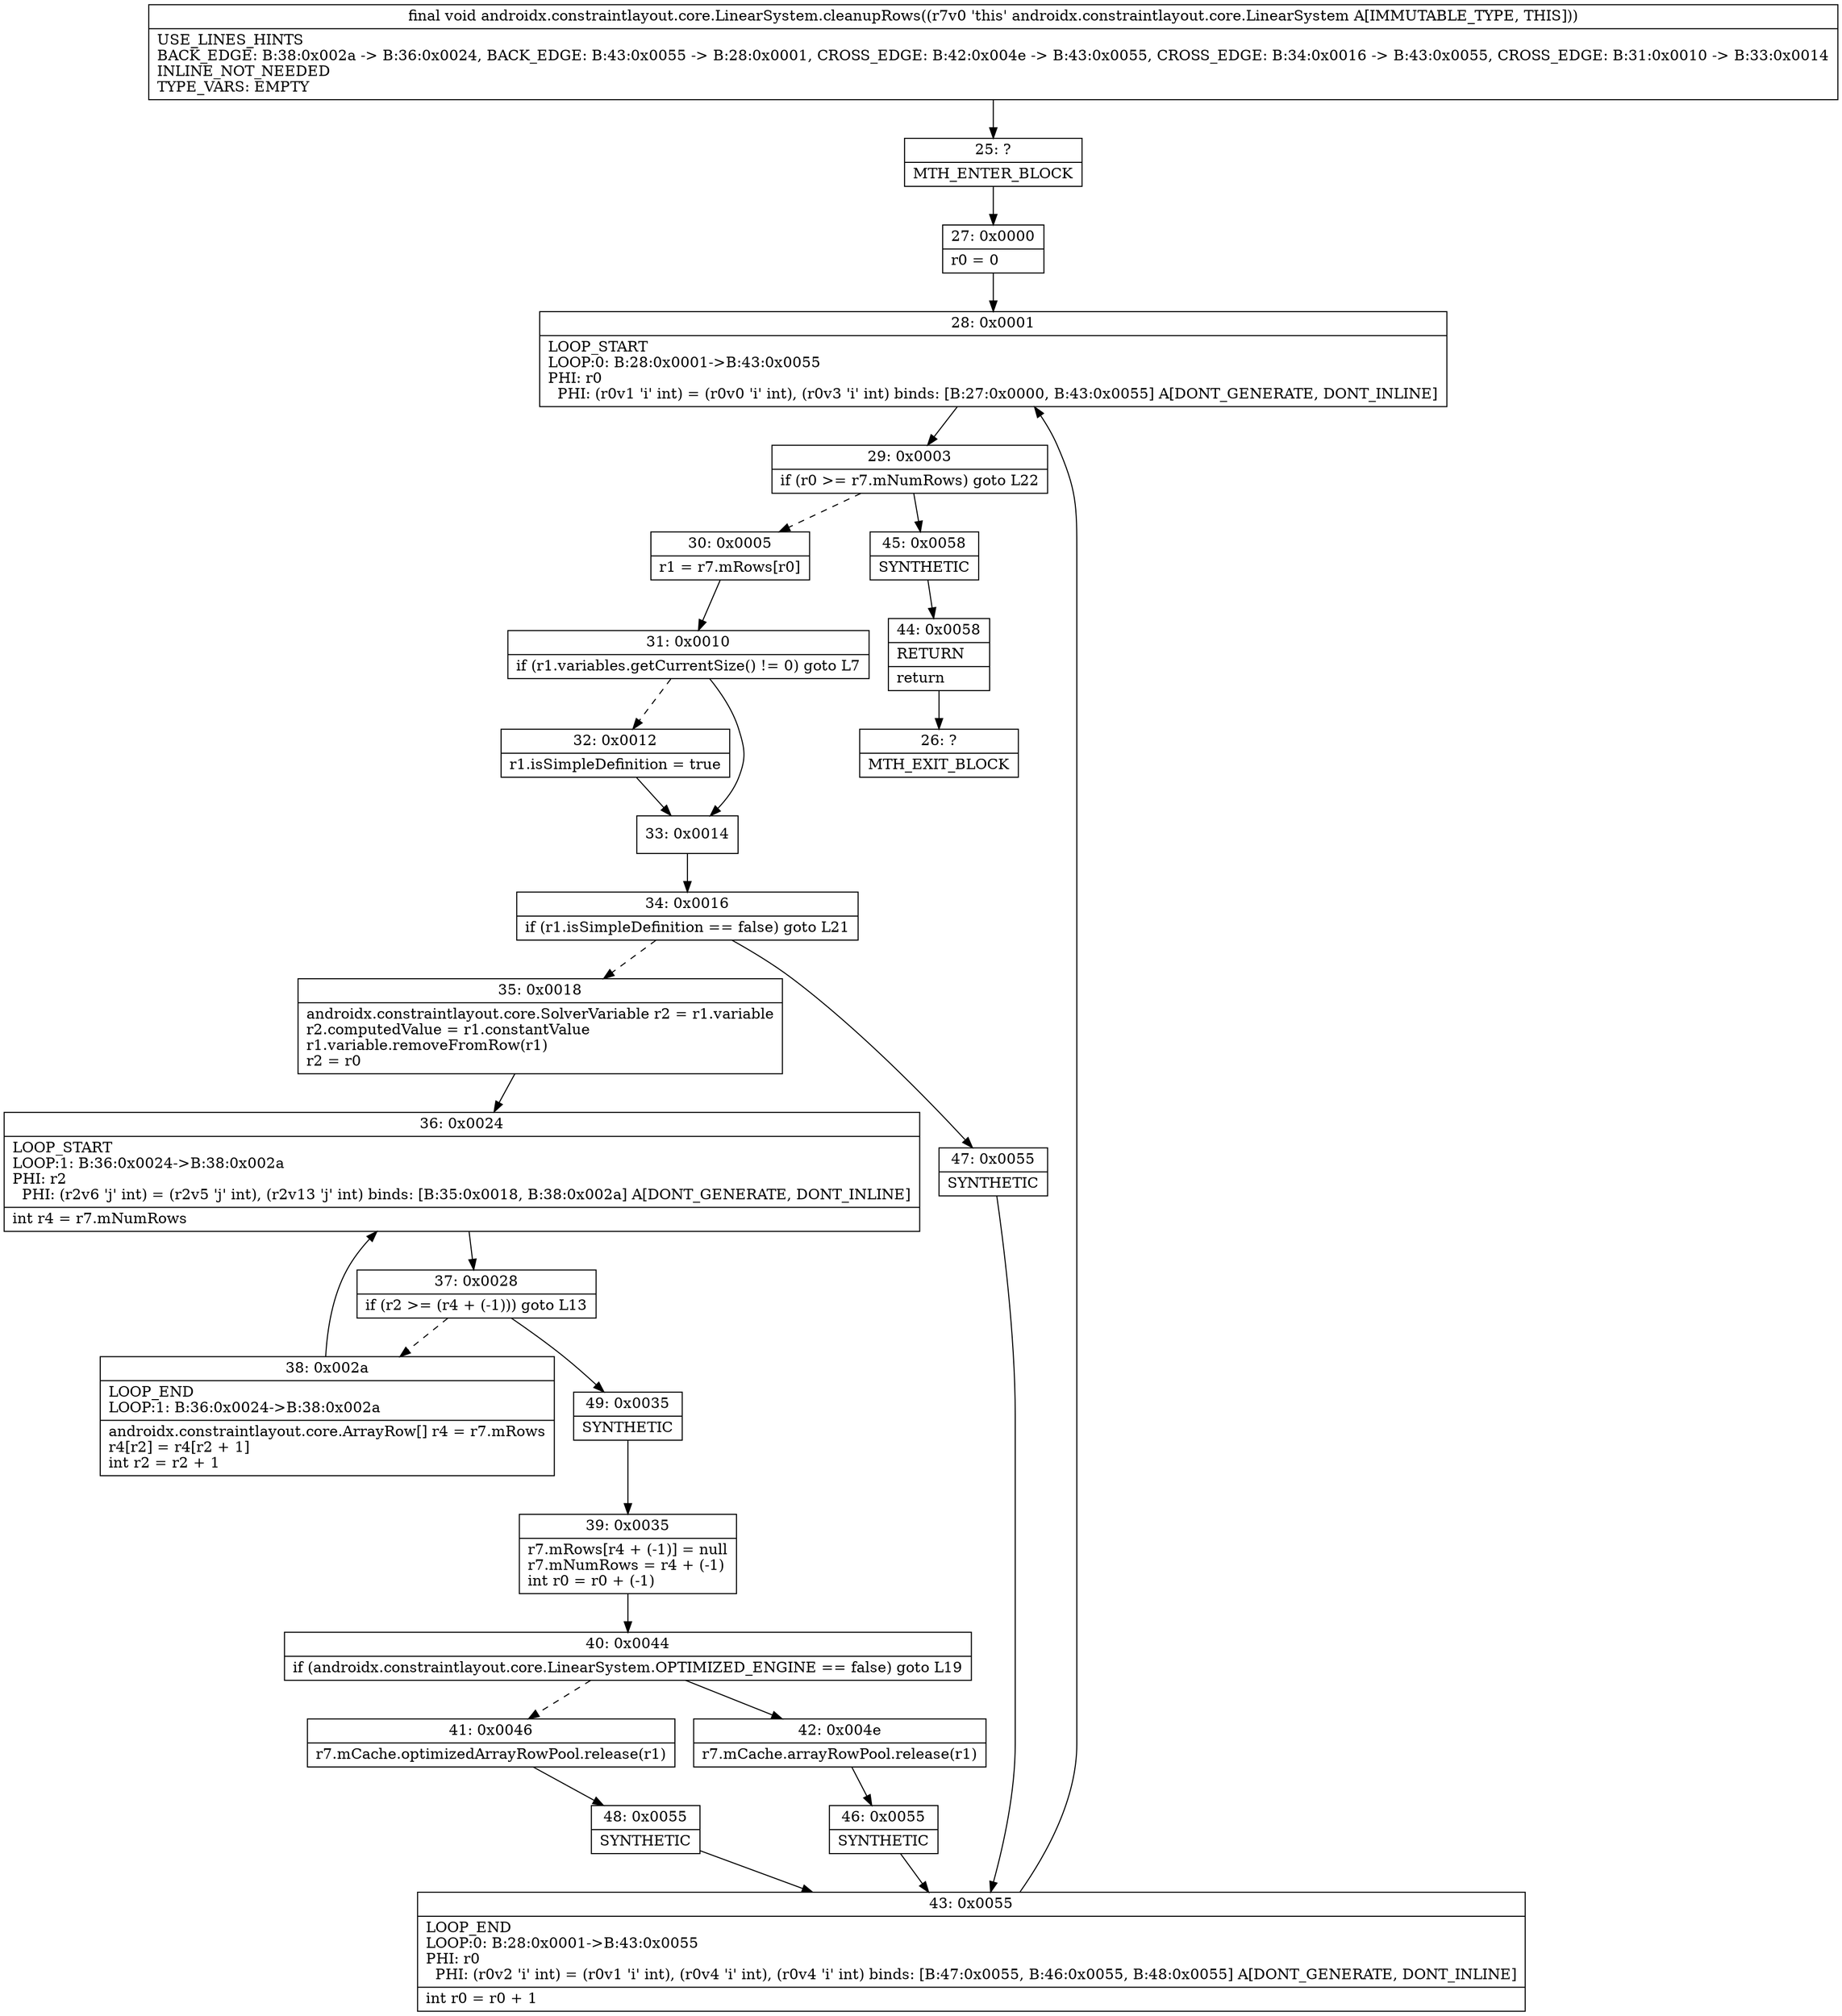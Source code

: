 digraph "CFG forandroidx.constraintlayout.core.LinearSystem.cleanupRows()V" {
Node_25 [shape=record,label="{25\:\ ?|MTH_ENTER_BLOCK\l}"];
Node_27 [shape=record,label="{27\:\ 0x0000|r0 = 0\l}"];
Node_28 [shape=record,label="{28\:\ 0x0001|LOOP_START\lLOOP:0: B:28:0x0001\-\>B:43:0x0055\lPHI: r0 \l  PHI: (r0v1 'i' int) = (r0v0 'i' int), (r0v3 'i' int) binds: [B:27:0x0000, B:43:0x0055] A[DONT_GENERATE, DONT_INLINE]\l}"];
Node_29 [shape=record,label="{29\:\ 0x0003|if (r0 \>= r7.mNumRows) goto L22\l}"];
Node_30 [shape=record,label="{30\:\ 0x0005|r1 = r7.mRows[r0]\l}"];
Node_31 [shape=record,label="{31\:\ 0x0010|if (r1.variables.getCurrentSize() != 0) goto L7\l}"];
Node_32 [shape=record,label="{32\:\ 0x0012|r1.isSimpleDefinition = true\l}"];
Node_33 [shape=record,label="{33\:\ 0x0014}"];
Node_34 [shape=record,label="{34\:\ 0x0016|if (r1.isSimpleDefinition == false) goto L21\l}"];
Node_35 [shape=record,label="{35\:\ 0x0018|androidx.constraintlayout.core.SolverVariable r2 = r1.variable\lr2.computedValue = r1.constantValue\lr1.variable.removeFromRow(r1)\lr2 = r0\l}"];
Node_36 [shape=record,label="{36\:\ 0x0024|LOOP_START\lLOOP:1: B:36:0x0024\-\>B:38:0x002a\lPHI: r2 \l  PHI: (r2v6 'j' int) = (r2v5 'j' int), (r2v13 'j' int) binds: [B:35:0x0018, B:38:0x002a] A[DONT_GENERATE, DONT_INLINE]\l|int r4 = r7.mNumRows\l}"];
Node_37 [shape=record,label="{37\:\ 0x0028|if (r2 \>= (r4 + (\-1))) goto L13\l}"];
Node_38 [shape=record,label="{38\:\ 0x002a|LOOP_END\lLOOP:1: B:36:0x0024\-\>B:38:0x002a\l|androidx.constraintlayout.core.ArrayRow[] r4 = r7.mRows\lr4[r2] = r4[r2 + 1]\lint r2 = r2 + 1\l}"];
Node_49 [shape=record,label="{49\:\ 0x0035|SYNTHETIC\l}"];
Node_39 [shape=record,label="{39\:\ 0x0035|r7.mRows[r4 + (\-1)] = null\lr7.mNumRows = r4 + (\-1)\lint r0 = r0 + (\-1)\l}"];
Node_40 [shape=record,label="{40\:\ 0x0044|if (androidx.constraintlayout.core.LinearSystem.OPTIMIZED_ENGINE == false) goto L19\l}"];
Node_41 [shape=record,label="{41\:\ 0x0046|r7.mCache.optimizedArrayRowPool.release(r1)\l}"];
Node_48 [shape=record,label="{48\:\ 0x0055|SYNTHETIC\l}"];
Node_43 [shape=record,label="{43\:\ 0x0055|LOOP_END\lLOOP:0: B:28:0x0001\-\>B:43:0x0055\lPHI: r0 \l  PHI: (r0v2 'i' int) = (r0v1 'i' int), (r0v4 'i' int), (r0v4 'i' int) binds: [B:47:0x0055, B:46:0x0055, B:48:0x0055] A[DONT_GENERATE, DONT_INLINE]\l|int r0 = r0 + 1\l}"];
Node_42 [shape=record,label="{42\:\ 0x004e|r7.mCache.arrayRowPool.release(r1)\l}"];
Node_46 [shape=record,label="{46\:\ 0x0055|SYNTHETIC\l}"];
Node_47 [shape=record,label="{47\:\ 0x0055|SYNTHETIC\l}"];
Node_45 [shape=record,label="{45\:\ 0x0058|SYNTHETIC\l}"];
Node_44 [shape=record,label="{44\:\ 0x0058|RETURN\l|return\l}"];
Node_26 [shape=record,label="{26\:\ ?|MTH_EXIT_BLOCK\l}"];
MethodNode[shape=record,label="{final void androidx.constraintlayout.core.LinearSystem.cleanupRows((r7v0 'this' androidx.constraintlayout.core.LinearSystem A[IMMUTABLE_TYPE, THIS]))  | USE_LINES_HINTS\lBACK_EDGE: B:38:0x002a \-\> B:36:0x0024, BACK_EDGE: B:43:0x0055 \-\> B:28:0x0001, CROSS_EDGE: B:42:0x004e \-\> B:43:0x0055, CROSS_EDGE: B:34:0x0016 \-\> B:43:0x0055, CROSS_EDGE: B:31:0x0010 \-\> B:33:0x0014\lINLINE_NOT_NEEDED\lTYPE_VARS: EMPTY\l}"];
MethodNode -> Node_25;Node_25 -> Node_27;
Node_27 -> Node_28;
Node_28 -> Node_29;
Node_29 -> Node_30[style=dashed];
Node_29 -> Node_45;
Node_30 -> Node_31;
Node_31 -> Node_32[style=dashed];
Node_31 -> Node_33;
Node_32 -> Node_33;
Node_33 -> Node_34;
Node_34 -> Node_35[style=dashed];
Node_34 -> Node_47;
Node_35 -> Node_36;
Node_36 -> Node_37;
Node_37 -> Node_38[style=dashed];
Node_37 -> Node_49;
Node_38 -> Node_36;
Node_49 -> Node_39;
Node_39 -> Node_40;
Node_40 -> Node_41[style=dashed];
Node_40 -> Node_42;
Node_41 -> Node_48;
Node_48 -> Node_43;
Node_43 -> Node_28;
Node_42 -> Node_46;
Node_46 -> Node_43;
Node_47 -> Node_43;
Node_45 -> Node_44;
Node_44 -> Node_26;
}

